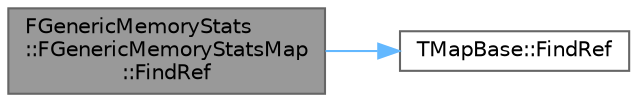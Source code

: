 digraph "FGenericMemoryStats::FGenericMemoryStatsMap::FindRef"
{
 // INTERACTIVE_SVG=YES
 // LATEX_PDF_SIZE
  bgcolor="transparent";
  edge [fontname=Helvetica,fontsize=10,labelfontname=Helvetica,labelfontsize=10];
  node [fontname=Helvetica,fontsize=10,shape=box,height=0.2,width=0.4];
  rankdir="LR";
  Node1 [id="Node000001",label="FGenericMemoryStats\l::FGenericMemoryStatsMap\l::FindRef",height=0.2,width=0.4,color="gray40", fillcolor="grey60", style="filled", fontcolor="black",tooltip=" "];
  Node1 -> Node2 [id="edge1_Node000001_Node000002",color="steelblue1",style="solid",tooltip=" "];
  Node2 [id="Node000002",label="TMapBase::FindRef",height=0.2,width=0.4,color="grey40", fillcolor="white", style="filled",URL="$d8/dad/classTMapBase.html#a2c3eb64008c11588104e5dc7595bf5c5",tooltip="Find the value associated with a specified key."];
}
